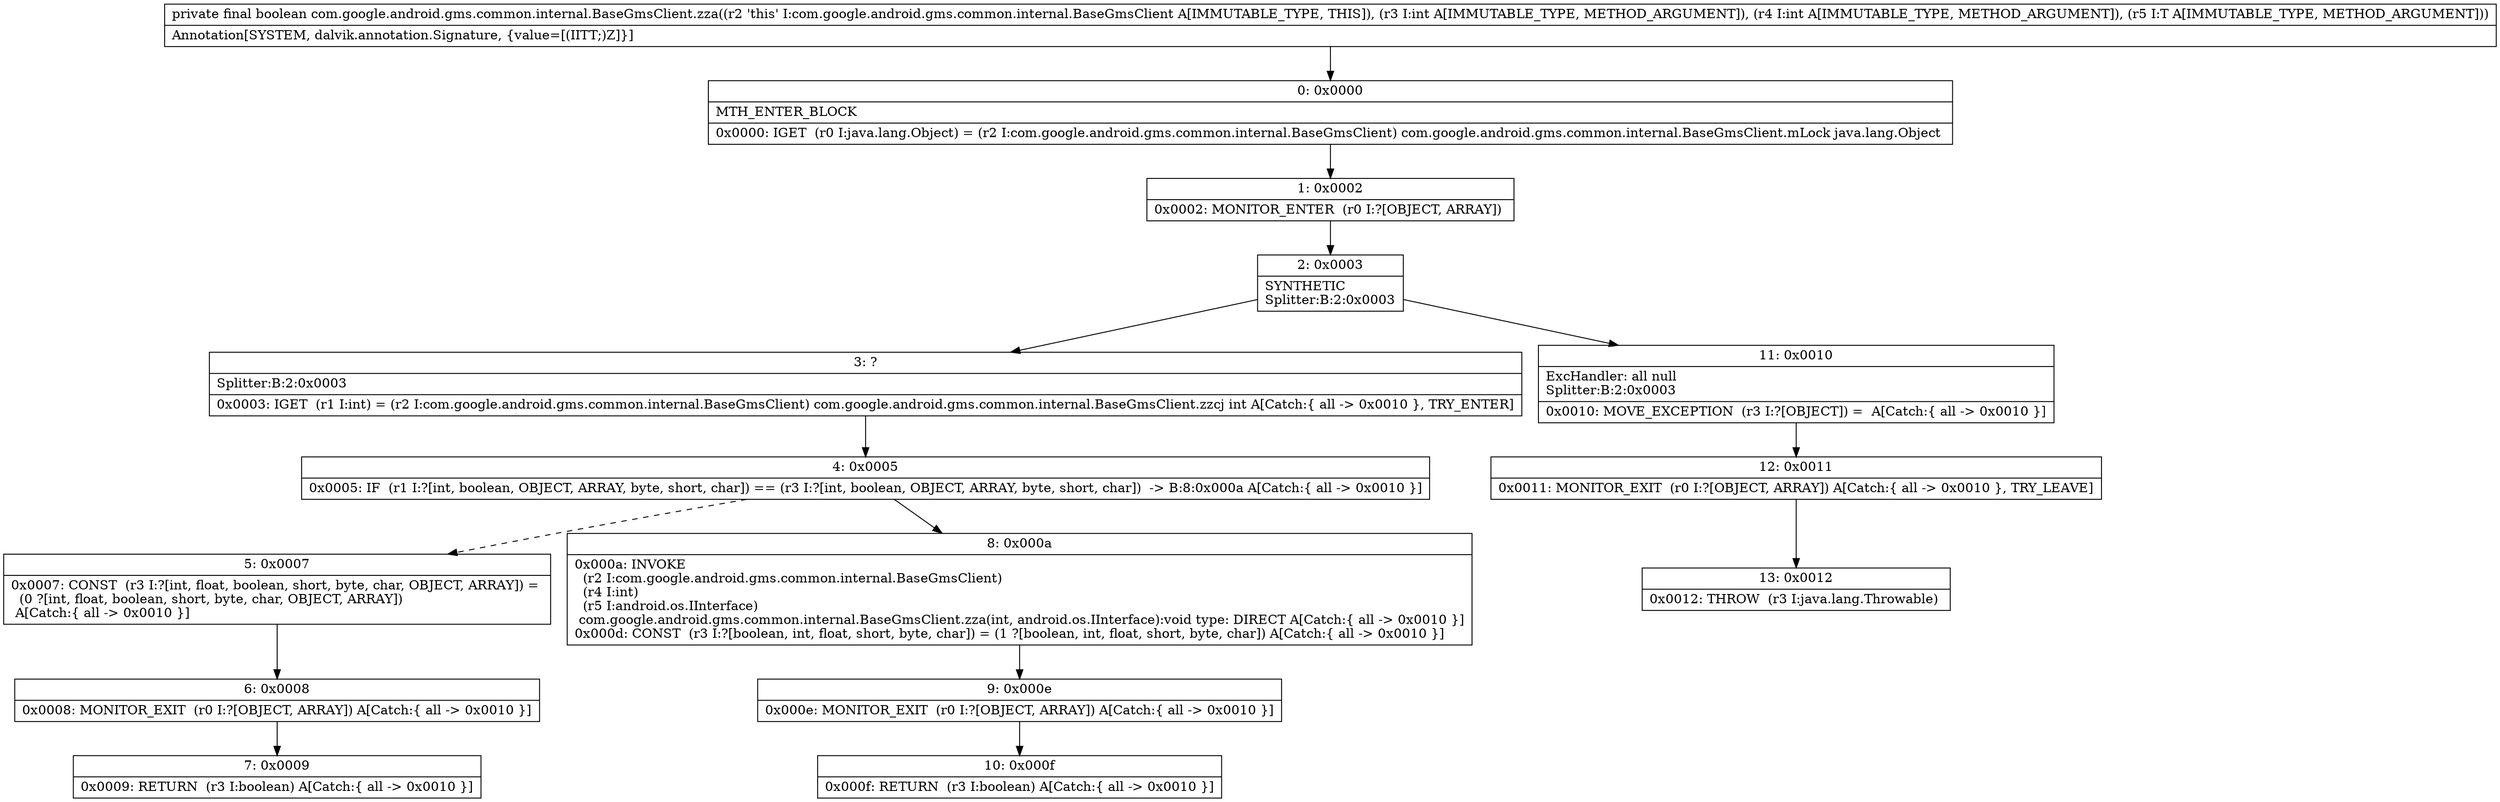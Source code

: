 digraph "CFG forcom.google.android.gms.common.internal.BaseGmsClient.zza(IILandroid\/os\/IInterface;)Z" {
Node_0 [shape=record,label="{0\:\ 0x0000|MTH_ENTER_BLOCK\l|0x0000: IGET  (r0 I:java.lang.Object) = (r2 I:com.google.android.gms.common.internal.BaseGmsClient) com.google.android.gms.common.internal.BaseGmsClient.mLock java.lang.Object \l}"];
Node_1 [shape=record,label="{1\:\ 0x0002|0x0002: MONITOR_ENTER  (r0 I:?[OBJECT, ARRAY]) \l}"];
Node_2 [shape=record,label="{2\:\ 0x0003|SYNTHETIC\lSplitter:B:2:0x0003\l}"];
Node_3 [shape=record,label="{3\:\ ?|Splitter:B:2:0x0003\l|0x0003: IGET  (r1 I:int) = (r2 I:com.google.android.gms.common.internal.BaseGmsClient) com.google.android.gms.common.internal.BaseGmsClient.zzcj int A[Catch:\{ all \-\> 0x0010 \}, TRY_ENTER]\l}"];
Node_4 [shape=record,label="{4\:\ 0x0005|0x0005: IF  (r1 I:?[int, boolean, OBJECT, ARRAY, byte, short, char]) == (r3 I:?[int, boolean, OBJECT, ARRAY, byte, short, char])  \-\> B:8:0x000a A[Catch:\{ all \-\> 0x0010 \}]\l}"];
Node_5 [shape=record,label="{5\:\ 0x0007|0x0007: CONST  (r3 I:?[int, float, boolean, short, byte, char, OBJECT, ARRAY]) = \l  (0 ?[int, float, boolean, short, byte, char, OBJECT, ARRAY])\l A[Catch:\{ all \-\> 0x0010 \}]\l}"];
Node_6 [shape=record,label="{6\:\ 0x0008|0x0008: MONITOR_EXIT  (r0 I:?[OBJECT, ARRAY]) A[Catch:\{ all \-\> 0x0010 \}]\l}"];
Node_7 [shape=record,label="{7\:\ 0x0009|0x0009: RETURN  (r3 I:boolean) A[Catch:\{ all \-\> 0x0010 \}]\l}"];
Node_8 [shape=record,label="{8\:\ 0x000a|0x000a: INVOKE  \l  (r2 I:com.google.android.gms.common.internal.BaseGmsClient)\l  (r4 I:int)\l  (r5 I:android.os.IInterface)\l com.google.android.gms.common.internal.BaseGmsClient.zza(int, android.os.IInterface):void type: DIRECT A[Catch:\{ all \-\> 0x0010 \}]\l0x000d: CONST  (r3 I:?[boolean, int, float, short, byte, char]) = (1 ?[boolean, int, float, short, byte, char]) A[Catch:\{ all \-\> 0x0010 \}]\l}"];
Node_9 [shape=record,label="{9\:\ 0x000e|0x000e: MONITOR_EXIT  (r0 I:?[OBJECT, ARRAY]) A[Catch:\{ all \-\> 0x0010 \}]\l}"];
Node_10 [shape=record,label="{10\:\ 0x000f|0x000f: RETURN  (r3 I:boolean) A[Catch:\{ all \-\> 0x0010 \}]\l}"];
Node_11 [shape=record,label="{11\:\ 0x0010|ExcHandler: all null\lSplitter:B:2:0x0003\l|0x0010: MOVE_EXCEPTION  (r3 I:?[OBJECT]) =  A[Catch:\{ all \-\> 0x0010 \}]\l}"];
Node_12 [shape=record,label="{12\:\ 0x0011|0x0011: MONITOR_EXIT  (r0 I:?[OBJECT, ARRAY]) A[Catch:\{ all \-\> 0x0010 \}, TRY_LEAVE]\l}"];
Node_13 [shape=record,label="{13\:\ 0x0012|0x0012: THROW  (r3 I:java.lang.Throwable) \l}"];
MethodNode[shape=record,label="{private final boolean com.google.android.gms.common.internal.BaseGmsClient.zza((r2 'this' I:com.google.android.gms.common.internal.BaseGmsClient A[IMMUTABLE_TYPE, THIS]), (r3 I:int A[IMMUTABLE_TYPE, METHOD_ARGUMENT]), (r4 I:int A[IMMUTABLE_TYPE, METHOD_ARGUMENT]), (r5 I:T A[IMMUTABLE_TYPE, METHOD_ARGUMENT]))  | Annotation[SYSTEM, dalvik.annotation.Signature, \{value=[(IITT;)Z]\}]\l}"];
MethodNode -> Node_0;
Node_0 -> Node_1;
Node_1 -> Node_2;
Node_2 -> Node_3;
Node_2 -> Node_11;
Node_3 -> Node_4;
Node_4 -> Node_5[style=dashed];
Node_4 -> Node_8;
Node_5 -> Node_6;
Node_6 -> Node_7;
Node_8 -> Node_9;
Node_9 -> Node_10;
Node_11 -> Node_12;
Node_12 -> Node_13;
}

